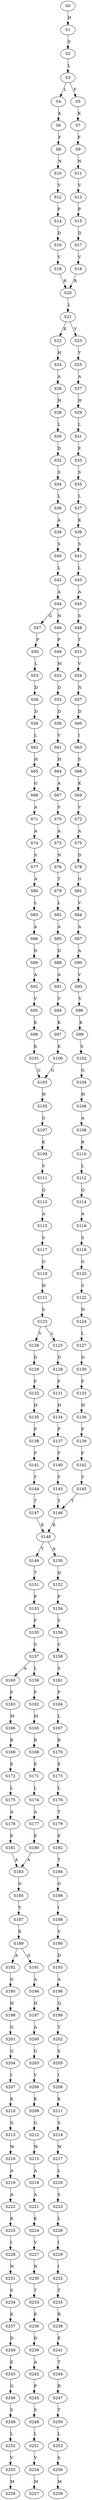 strict digraph  {
	S0 -> S1 [ label = H ];
	S1 -> S2 [ label = S ];
	S2 -> S3 [ label = L ];
	S3 -> S4 [ label = L ];
	S3 -> S5 [ label = F ];
	S4 -> S6 [ label = K ];
	S5 -> S7 [ label = K ];
	S6 -> S8 [ label = F ];
	S7 -> S9 [ label = F ];
	S8 -> S10 [ label = N ];
	S9 -> S11 [ label = N ];
	S10 -> S12 [ label = V ];
	S11 -> S13 [ label = V ];
	S12 -> S14 [ label = P ];
	S13 -> S15 [ label = P ];
	S14 -> S16 [ label = D ];
	S15 -> S17 [ label = D ];
	S16 -> S18 [ label = V ];
	S17 -> S19 [ label = V ];
	S18 -> S20 [ label = R ];
	S19 -> S20 [ label = R ];
	S20 -> S21 [ label = L ];
	S21 -> S22 [ label = K ];
	S21 -> S23 [ label = V ];
	S22 -> S24 [ label = H ];
	S23 -> S25 [ label = Y ];
	S24 -> S26 [ label = A ];
	S25 -> S27 [ label = A ];
	S26 -> S28 [ label = H ];
	S27 -> S29 [ label = H ];
	S28 -> S30 [ label = L ];
	S29 -> S31 [ label = L ];
	S30 -> S32 [ label = D ];
	S31 -> S33 [ label = E ];
	S32 -> S34 [ label = S ];
	S33 -> S35 [ label = S ];
	S34 -> S36 [ label = L ];
	S35 -> S37 [ label = L ];
	S36 -> S38 [ label = A ];
	S37 -> S39 [ label = K ];
	S38 -> S40 [ label = S ];
	S39 -> S41 [ label = S ];
	S40 -> S42 [ label = L ];
	S41 -> S43 [ label = L ];
	S42 -> S44 [ label = A ];
	S43 -> S45 [ label = A ];
	S44 -> S46 [ label = N ];
	S44 -> S47 [ label = G ];
	S45 -> S48 [ label = S ];
	S46 -> S49 [ label = P ];
	S47 -> S50 [ label = P ];
	S48 -> S51 [ label = T ];
	S49 -> S52 [ label = M ];
	S50 -> S53 [ label = L ];
	S51 -> S54 [ label = V ];
	S52 -> S55 [ label = D ];
	S53 -> S56 [ label = D ];
	S54 -> S57 [ label = N ];
	S55 -> S58 [ label = D ];
	S56 -> S59 [ label = D ];
	S57 -> S60 [ label = D ];
	S58 -> S61 [ label = V ];
	S59 -> S62 [ label = L ];
	S60 -> S63 [ label = I ];
	S61 -> S64 [ label = H ];
	S62 -> S65 [ label = H ];
	S63 -> S66 [ label = S ];
	S64 -> S67 [ label = A ];
	S65 -> S68 [ label = G ];
	S66 -> S69 [ label = K ];
	S67 -> S70 [ label = V ];
	S68 -> S71 [ label = A ];
	S69 -> S72 [ label = V ];
	S70 -> S73 [ label = A ];
	S71 -> S74 [ label = A ];
	S72 -> S75 [ label = A ];
	S73 -> S76 [ label = N ];
	S74 -> S77 [ label = S ];
	S75 -> S78 [ label = D ];
	S76 -> S79 [ label = T ];
	S77 -> S80 [ label = A ];
	S78 -> S81 [ label = G ];
	S79 -> S82 [ label = L ];
	S80 -> S83 [ label = L ];
	S81 -> S84 [ label = V ];
	S82 -> S85 [ label = A ];
	S83 -> S86 [ label = A ];
	S84 -> S87 [ label = A ];
	S85 -> S88 [ label = D ];
	S86 -> S89 [ label = D ];
	S87 -> S90 [ label = A ];
	S88 -> S91 [ label = A ];
	S89 -> S92 [ label = A ];
	S90 -> S93 [ label = V ];
	S91 -> S94 [ label = V ];
	S92 -> S95 [ label = V ];
	S93 -> S96 [ label = V ];
	S94 -> S97 [ label = K ];
	S95 -> S98 [ label = K ];
	S96 -> S99 [ label = K ];
	S97 -> S100 [ label = K ];
	S98 -> S101 [ label = K ];
	S99 -> S102 [ label = S ];
	S100 -> S103 [ label = G ];
	S101 -> S103 [ label = G ];
	S102 -> S104 [ label = G ];
	S103 -> S105 [ label = H ];
	S104 -> S106 [ label = H ];
	S105 -> S107 [ label = G ];
	S106 -> S108 [ label = A ];
	S107 -> S109 [ label = K ];
	S108 -> S110 [ label = R ];
	S109 -> S111 [ label = V ];
	S110 -> S112 [ label = L ];
	S111 -> S113 [ label = Q ];
	S112 -> S114 [ label = Q ];
	S113 -> S115 [ label = A ];
	S114 -> S116 [ label = A ];
	S115 -> S117 [ label = S ];
	S116 -> S118 [ label = S ];
	S117 -> S119 [ label = G ];
	S118 -> S120 [ label = G ];
	S119 -> S121 [ label = H ];
	S120 -> S122 [ label = S ];
	S121 -> S123 [ label = S ];
	S122 -> S124 [ label = H ];
	S123 -> S125 [ label = L ];
	S123 -> S126 [ label = V ];
	S124 -> S127 [ label = L ];
	S125 -> S128 [ label = D ];
	S126 -> S129 [ label = D ];
	S127 -> S130 [ label = D ];
	S128 -> S131 [ label = F ];
	S129 -> S132 [ label = F ];
	S130 -> S133 [ label = F ];
	S131 -> S134 [ label = H ];
	S132 -> S135 [ label = H ];
	S133 -> S136 [ label = H ];
	S134 -> S137 [ label = P ];
	S135 -> S138 [ label = P ];
	S136 -> S139 [ label = P ];
	S137 -> S140 [ label = F ];
	S138 -> S141 [ label = F ];
	S139 -> S142 [ label = F ];
	S140 -> S143 [ label = Y ];
	S141 -> S144 [ label = Y ];
	S142 -> S145 [ label = Y ];
	S143 -> S146 [ label = T ];
	S144 -> S147 [ label = T ];
	S145 -> S146 [ label = T ];
	S146 -> S148 [ label = K ];
	S147 -> S148 [ label = K ];
	S148 -> S149 [ label = T ];
	S148 -> S150 [ label = A ];
	S149 -> S151 [ label = T ];
	S150 -> S152 [ label = Q ];
	S151 -> S153 [ label = P ];
	S152 -> S154 [ label = P ];
	S153 -> S155 [ label = F ];
	S154 -> S156 [ label = Y ];
	S155 -> S157 [ label = S ];
	S156 -> S158 [ label = C ];
	S157 -> S159 [ label = L ];
	S157 -> S160 [ label = A ];
	S158 -> S161 [ label = S ];
	S159 -> S162 [ label = F ];
	S160 -> S163 [ label = F ];
	S161 -> S164 [ label = F ];
	S162 -> S165 [ label = M ];
	S163 -> S166 [ label = M ];
	S164 -> S167 [ label = L ];
	S165 -> S168 [ label = R ];
	S166 -> S169 [ label = R ];
	S167 -> S170 [ label = R ];
	S168 -> S171 [ label = E ];
	S169 -> S172 [ label = E ];
	S170 -> S173 [ label = E ];
	S171 -> S174 [ label = L ];
	S172 -> S175 [ label = L ];
	S173 -> S176 [ label = L ];
	S174 -> S177 [ label = A ];
	S175 -> S178 [ label = A ];
	S176 -> S179 [ label = T ];
	S177 -> S180 [ label = E ];
	S178 -> S181 [ label = E ];
	S179 -> S182 [ label = E ];
	S180 -> S183 [ label = A ];
	S181 -> S183 [ label = A ];
	S182 -> S184 [ label = T ];
	S183 -> S185 [ label = G ];
	S184 -> S186 [ label = G ];
	S185 -> S187 [ label = Y ];
	S186 -> S188 [ label = I ];
	S187 -> S189 [ label = E ];
	S188 -> S190 [ label = V ];
	S189 -> S191 [ label = G ];
	S189 -> S192 [ label = A ];
	S190 -> S193 [ label = D ];
	S191 -> S194 [ label = A ];
	S192 -> S195 [ label = G ];
	S193 -> S196 [ label = A ];
	S194 -> S197 [ label = H ];
	S195 -> S198 [ label = H ];
	S196 -> S199 [ label = Q ];
	S197 -> S200 [ label = A ];
	S198 -> S201 [ label = G ];
	S199 -> S202 [ label = T ];
	S200 -> S203 [ label = G ];
	S201 -> S204 [ label = G ];
	S202 -> S205 [ label = S ];
	S203 -> S206 [ label = V ];
	S204 -> S207 [ label = I ];
	S205 -> S208 [ label = I ];
	S206 -> S209 [ label = K ];
	S207 -> S210 [ label = K ];
	S208 -> S211 [ label = K ];
	S209 -> S212 [ label = G ];
	S210 -> S213 [ label = G ];
	S211 -> S214 [ label = S ];
	S212 -> S215 [ label = W ];
	S213 -> S216 [ label = W ];
	S214 -> S217 [ label = W ];
	S215 -> S218 [ label = A ];
	S216 -> S219 [ label = A ];
	S217 -> S220 [ label = L ];
	S218 -> S221 [ label = A ];
	S219 -> S222 [ label = A ];
	S220 -> S223 [ label = S ];
	S221 -> S224 [ label = K ];
	S222 -> S225 [ label = K ];
	S223 -> S226 [ label = L ];
	S224 -> S227 [ label = V ];
	S225 -> S228 [ label = I ];
	S226 -> S229 [ label = I ];
	S227 -> S230 [ label = N ];
	S228 -> S231 [ label = N ];
	S229 -> S232 [ label = I ];
	S230 -> S233 [ label = T ];
	S231 -> S234 [ label = S ];
	S232 -> S235 [ label = T ];
	S233 -> S236 [ label = K ];
	S234 -> S237 [ label = K ];
	S235 -> S238 [ label = R ];
	S236 -> S239 [ label = D ];
	S237 -> S240 [ label = D ];
	S238 -> S241 [ label = E ];
	S239 -> S242 [ label = A ];
	S240 -> S243 [ label = E ];
	S241 -> S244 [ label = T ];
	S242 -> S245 [ label = P ];
	S243 -> S246 [ label = G ];
	S244 -> S247 [ label = R ];
	S245 -> S248 [ label = S ];
	S246 -> S249 [ label = S ];
	S247 -> S250 [ label = T ];
	S248 -> S251 [ label = L ];
	S249 -> S252 [ label = L ];
	S250 -> S253 [ label = L ];
	S251 -> S254 [ label = V ];
	S252 -> S255 [ label = V ];
	S253 -> S256 [ label = S ];
	S254 -> S257 [ label = M ];
	S255 -> S258 [ label = M ];
	S256 -> S259 [ label = M ];
}
